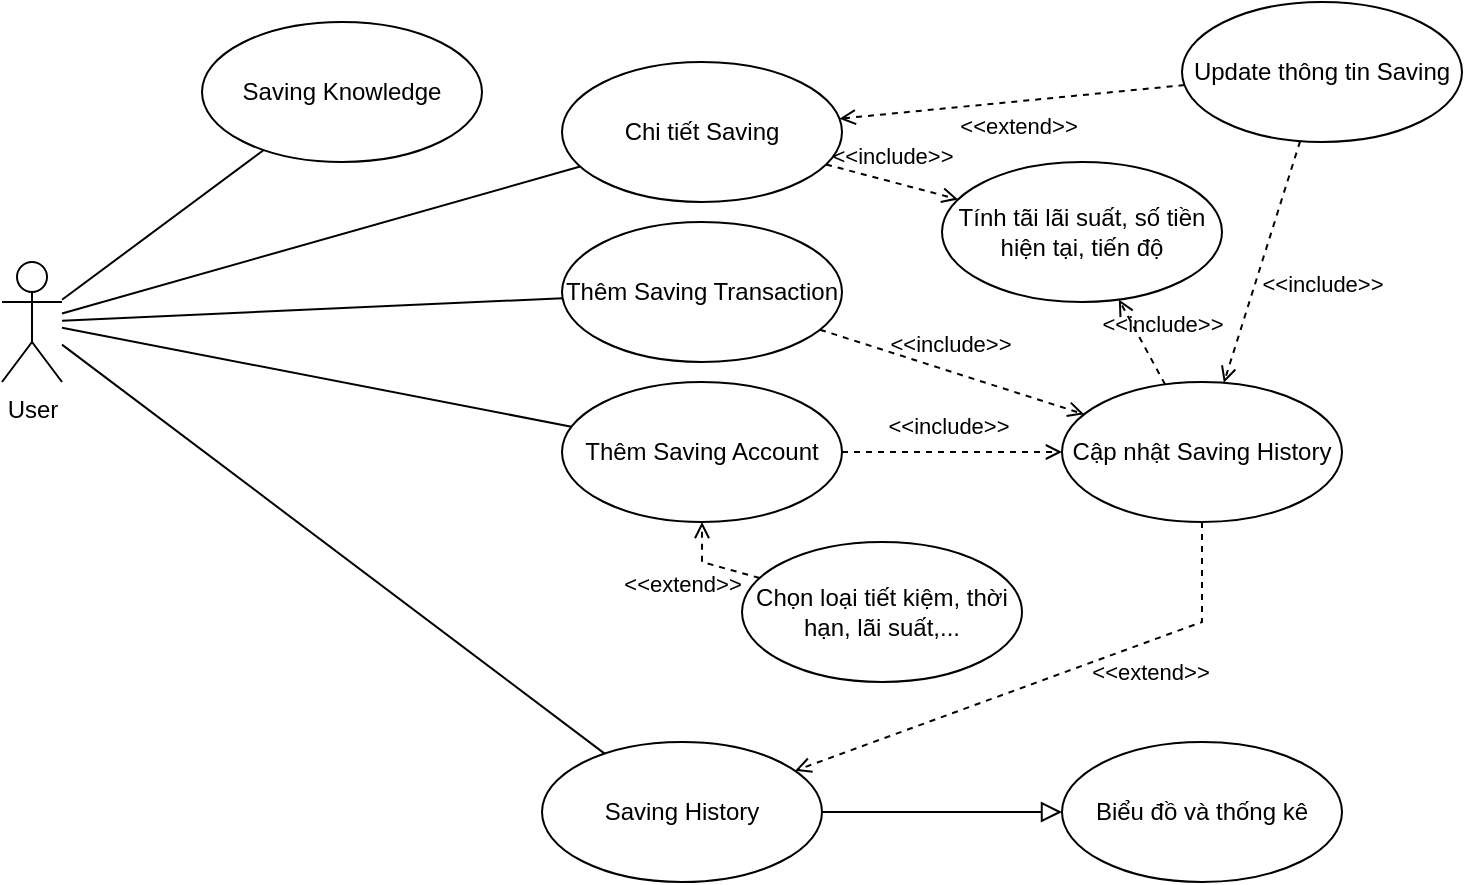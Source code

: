 <mxfile version="24.5.4" type="device">
  <diagram name="Trang-1" id="H9bNSSNECUzFOkqM3ai9">
    <mxGraphModel dx="1034" dy="446" grid="1" gridSize="10" guides="1" tooltips="1" connect="1" arrows="1" fold="1" page="1" pageScale="1" pageWidth="827" pageHeight="1169" math="0" shadow="0">
      <root>
        <mxCell id="0" />
        <mxCell id="1" parent="0" />
        <mxCell id="Y_JQBl5OrL_WmU65u_dn-1" value="User" style="shape=umlActor;verticalLabelPosition=bottom;verticalAlign=top;html=1;outlineConnect=0;" parent="1" vertex="1">
          <mxGeometry x="60" y="300" width="30" height="60" as="geometry" />
        </mxCell>
        <mxCell id="Y_JQBl5OrL_WmU65u_dn-2" value="Thêm Saving Transaction" style="ellipse;whiteSpace=wrap;html=1;" parent="1" vertex="1">
          <mxGeometry x="340" y="280" width="140" height="70" as="geometry" />
        </mxCell>
        <mxCell id="Y_JQBl5OrL_WmU65u_dn-3" value="Thêm Saving Account" style="ellipse;whiteSpace=wrap;html=1;" parent="1" vertex="1">
          <mxGeometry x="340" y="360" width="140" height="70" as="geometry" />
        </mxCell>
        <mxCell id="Y_JQBl5OrL_WmU65u_dn-4" value="Saving History" style="ellipse;whiteSpace=wrap;html=1;" parent="1" vertex="1">
          <mxGeometry x="330" y="540" width="140" height="70" as="geometry" />
        </mxCell>
        <mxCell id="Y_JQBl5OrL_WmU65u_dn-5" value="" style="endArrow=none;html=1;rounded=0;" parent="1" source="Y_JQBl5OrL_WmU65u_dn-1" target="Y_JQBl5OrL_WmU65u_dn-3" edge="1">
          <mxGeometry width="50" height="50" relative="1" as="geometry">
            <mxPoint x="120" y="464" as="sourcePoint" />
            <mxPoint x="274" y="320" as="targetPoint" />
          </mxGeometry>
        </mxCell>
        <mxCell id="Y_JQBl5OrL_WmU65u_dn-6" value="" style="endArrow=none;html=1;rounded=0;" parent="1" source="Y_JQBl5OrL_WmU65u_dn-1" target="Y_JQBl5OrL_WmU65u_dn-4" edge="1">
          <mxGeometry width="50" height="50" relative="1" as="geometry">
            <mxPoint x="100" y="341" as="sourcePoint" />
            <mxPoint x="351" y="360" as="targetPoint" />
          </mxGeometry>
        </mxCell>
        <mxCell id="Y_JQBl5OrL_WmU65u_dn-7" value="" style="endArrow=none;html=1;rounded=0;" parent="1" source="Y_JQBl5OrL_WmU65u_dn-1" target="Y_JQBl5OrL_WmU65u_dn-2" edge="1">
          <mxGeometry width="50" height="50" relative="1" as="geometry">
            <mxPoint x="110" y="351" as="sourcePoint" />
            <mxPoint x="361" y="370" as="targetPoint" />
          </mxGeometry>
        </mxCell>
        <mxCell id="Y_JQBl5OrL_WmU65u_dn-8" value="Cập nhật Saving History" style="ellipse;whiteSpace=wrap;html=1;" parent="1" vertex="1">
          <mxGeometry x="590" y="360" width="140" height="70" as="geometry" />
        </mxCell>
        <mxCell id="Y_JQBl5OrL_WmU65u_dn-9" value="&amp;lt;&amp;lt;include&amp;gt;&amp;gt;" style="html=1;verticalAlign=bottom;labelBackgroundColor=none;endArrow=open;endFill=0;dashed=1;rounded=0;" parent="1" source="Y_JQBl5OrL_WmU65u_dn-2" target="Y_JQBl5OrL_WmU65u_dn-8" edge="1">
          <mxGeometry x="-0.04" y="4" width="160" relative="1" as="geometry">
            <mxPoint x="250" y="390" as="sourcePoint" />
            <mxPoint x="410" y="390" as="targetPoint" />
            <mxPoint as="offset" />
          </mxGeometry>
        </mxCell>
        <mxCell id="Y_JQBl5OrL_WmU65u_dn-10" value="&amp;lt;&amp;lt;include&amp;gt;&amp;gt;" style="html=1;verticalAlign=bottom;labelBackgroundColor=none;endArrow=open;endFill=0;dashed=1;rounded=0;" parent="1" source="Y_JQBl5OrL_WmU65u_dn-3" target="Y_JQBl5OrL_WmU65u_dn-8" edge="1">
          <mxGeometry x="-0.04" y="4" width="160" relative="1" as="geometry">
            <mxPoint x="469" y="290" as="sourcePoint" />
            <mxPoint x="571" y="340" as="targetPoint" />
            <mxPoint as="offset" />
          </mxGeometry>
        </mxCell>
        <mxCell id="Y_JQBl5OrL_WmU65u_dn-11" value="&amp;lt;&amp;lt;extend&amp;gt;&amp;gt;" style="html=1;verticalAlign=bottom;labelBackgroundColor=none;endArrow=open;endFill=0;dashed=1;rounded=0;" parent="1" source="Y_JQBl5OrL_WmU65u_dn-8" target="Y_JQBl5OrL_WmU65u_dn-4" edge="1">
          <mxGeometry x="-0.353" y="23" width="160" relative="1" as="geometry">
            <mxPoint x="250" y="390" as="sourcePoint" />
            <mxPoint x="410" y="390" as="targetPoint" />
            <Array as="points">
              <mxPoint x="660" y="480" />
            </Array>
            <mxPoint as="offset" />
          </mxGeometry>
        </mxCell>
        <mxCell id="Y_JQBl5OrL_WmU65u_dn-12" value="Saving Knowledge" style="ellipse;whiteSpace=wrap;html=1;" parent="1" vertex="1">
          <mxGeometry x="160" y="180" width="140" height="70" as="geometry" />
        </mxCell>
        <mxCell id="Y_JQBl5OrL_WmU65u_dn-13" value="" style="endArrow=none;html=1;rounded=0;" parent="1" source="Y_JQBl5OrL_WmU65u_dn-1" target="Y_JQBl5OrL_WmU65u_dn-12" edge="1">
          <mxGeometry width="50" height="50" relative="1" as="geometry">
            <mxPoint x="90" y="237" as="sourcePoint" />
            <mxPoint x="361" y="280" as="targetPoint" />
          </mxGeometry>
        </mxCell>
        <mxCell id="Y_JQBl5OrL_WmU65u_dn-15" value="Biểu đồ và thống kê" style="ellipse;whiteSpace=wrap;html=1;" parent="1" vertex="1">
          <mxGeometry x="590" y="540" width="140" height="70" as="geometry" />
        </mxCell>
        <mxCell id="Y_JQBl5OrL_WmU65u_dn-16" value="" style="endArrow=block;html=1;rounded=0;align=center;verticalAlign=bottom;endFill=0;labelBackgroundColor=none;endSize=8;" parent="1" source="Y_JQBl5OrL_WmU65u_dn-4" target="Y_JQBl5OrL_WmU65u_dn-15" edge="1">
          <mxGeometry relative="1" as="geometry">
            <mxPoint x="396" y="641" as="sourcePoint" />
            <mxPoint x="924" y="541" as="targetPoint" />
          </mxGeometry>
        </mxCell>
        <mxCell id="Y_JQBl5OrL_WmU65u_dn-17" value="" style="resizable=0;html=1;align=center;verticalAlign=top;labelBackgroundColor=none;" parent="Y_JQBl5OrL_WmU65u_dn-16" connectable="0" vertex="1">
          <mxGeometry relative="1" as="geometry" />
        </mxCell>
        <mxCell id="d_UGuoLKO5SBXyRAWoIc-2" value="Tính tãi lãi suất, số tiền hiện tại, tiến độ" style="ellipse;whiteSpace=wrap;html=1;" parent="1" vertex="1">
          <mxGeometry x="530" y="250" width="140" height="70" as="geometry" />
        </mxCell>
        <mxCell id="d_UGuoLKO5SBXyRAWoIc-3" value="&amp;lt;&amp;lt;include&amp;gt;&amp;gt;" style="html=1;verticalAlign=bottom;labelBackgroundColor=none;endArrow=open;endFill=0;dashed=1;rounded=0;" parent="1" source="Y_JQBl5OrL_WmU65u_dn-8" target="d_UGuoLKO5SBXyRAWoIc-2" edge="1">
          <mxGeometry x="-0.198" y="-9" width="160" relative="1" as="geometry">
            <mxPoint x="479" y="344" as="sourcePoint" />
            <mxPoint x="611" y="386" as="targetPoint" />
            <mxPoint as="offset" />
          </mxGeometry>
        </mxCell>
        <mxCell id="d_UGuoLKO5SBXyRAWoIc-4" value="Chi tiết Saving" style="ellipse;whiteSpace=wrap;html=1;" parent="1" vertex="1">
          <mxGeometry x="340" y="200" width="140" height="70" as="geometry" />
        </mxCell>
        <mxCell id="d_UGuoLKO5SBXyRAWoIc-5" value="" style="endArrow=none;html=1;rounded=0;" parent="1" source="Y_JQBl5OrL_WmU65u_dn-1" target="d_UGuoLKO5SBXyRAWoIc-4" edge="1">
          <mxGeometry width="50" height="50" relative="1" as="geometry">
            <mxPoint x="100" y="321" as="sourcePoint" />
            <mxPoint x="184" y="217" as="targetPoint" />
          </mxGeometry>
        </mxCell>
        <mxCell id="d_UGuoLKO5SBXyRAWoIc-6" value="&amp;lt;&amp;lt;include&amp;gt;&amp;gt;" style="html=1;verticalAlign=bottom;labelBackgroundColor=none;endArrow=open;endFill=0;dashed=1;rounded=0;" parent="1" source="d_UGuoLKO5SBXyRAWoIc-4" target="d_UGuoLKO5SBXyRAWoIc-2" edge="1">
          <mxGeometry x="-0.04" y="4" width="160" relative="1" as="geometry">
            <mxPoint x="470" y="258" as="sourcePoint" />
            <mxPoint x="602" y="300" as="targetPoint" />
            <mxPoint as="offset" />
          </mxGeometry>
        </mxCell>
        <mxCell id="d_UGuoLKO5SBXyRAWoIc-7" value="Update thông tin Saving" style="ellipse;whiteSpace=wrap;html=1;" parent="1" vertex="1">
          <mxGeometry x="650" y="170" width="140" height="70" as="geometry" />
        </mxCell>
        <mxCell id="d_UGuoLKO5SBXyRAWoIc-8" value="&amp;lt;&amp;lt;include&amp;gt;&amp;gt;" style="html=1;verticalAlign=bottom;labelBackgroundColor=none;endArrow=open;endFill=0;dashed=1;rounded=0;" parent="1" source="d_UGuoLKO5SBXyRAWoIc-7" target="Y_JQBl5OrL_WmU65u_dn-8" edge="1">
          <mxGeometry x="0.158" y="35" width="160" relative="1" as="geometry">
            <mxPoint x="483" y="260" as="sourcePoint" />
            <mxPoint x="607" y="290" as="targetPoint" />
            <mxPoint as="offset" />
          </mxGeometry>
        </mxCell>
        <mxCell id="d_UGuoLKO5SBXyRAWoIc-9" value="Chọn loại tiết kiệm, thời hạn, lãi suất,..." style="ellipse;whiteSpace=wrap;html=1;" parent="1" vertex="1">
          <mxGeometry x="430" y="440" width="140" height="70" as="geometry" />
        </mxCell>
        <mxCell id="d_UGuoLKO5SBXyRAWoIc-10" value="&amp;lt;&amp;lt;extend&amp;gt;&amp;gt;" style="html=1;verticalAlign=bottom;labelBackgroundColor=none;endArrow=open;endFill=0;dashed=1;rounded=0;" parent="1" source="d_UGuoLKO5SBXyRAWoIc-9" target="Y_JQBl5OrL_WmU65u_dn-3" edge="1">
          <mxGeometry x="0.198" y="22" width="160" relative="1" as="geometry">
            <mxPoint x="670" y="440" as="sourcePoint" />
            <mxPoint x="467" y="564" as="targetPoint" />
            <Array as="points">
              <mxPoint x="410" y="450" />
            </Array>
            <mxPoint x="12" y="20" as="offset" />
          </mxGeometry>
        </mxCell>
        <mxCell id="d_UGuoLKO5SBXyRAWoIc-11" value="&amp;lt;&amp;lt;extend&amp;gt;&amp;gt;" style="html=1;verticalAlign=bottom;labelBackgroundColor=none;endArrow=open;endFill=0;dashed=1;rounded=0;" parent="1" source="d_UGuoLKO5SBXyRAWoIc-7" target="d_UGuoLKO5SBXyRAWoIc-4" edge="1">
          <mxGeometry x="-0.016" y="21" width="160" relative="1" as="geometry">
            <mxPoint x="449" y="468" as="sourcePoint" />
            <mxPoint x="420" y="440" as="targetPoint" />
            <Array as="points" />
            <mxPoint as="offset" />
          </mxGeometry>
        </mxCell>
      </root>
    </mxGraphModel>
  </diagram>
</mxfile>
